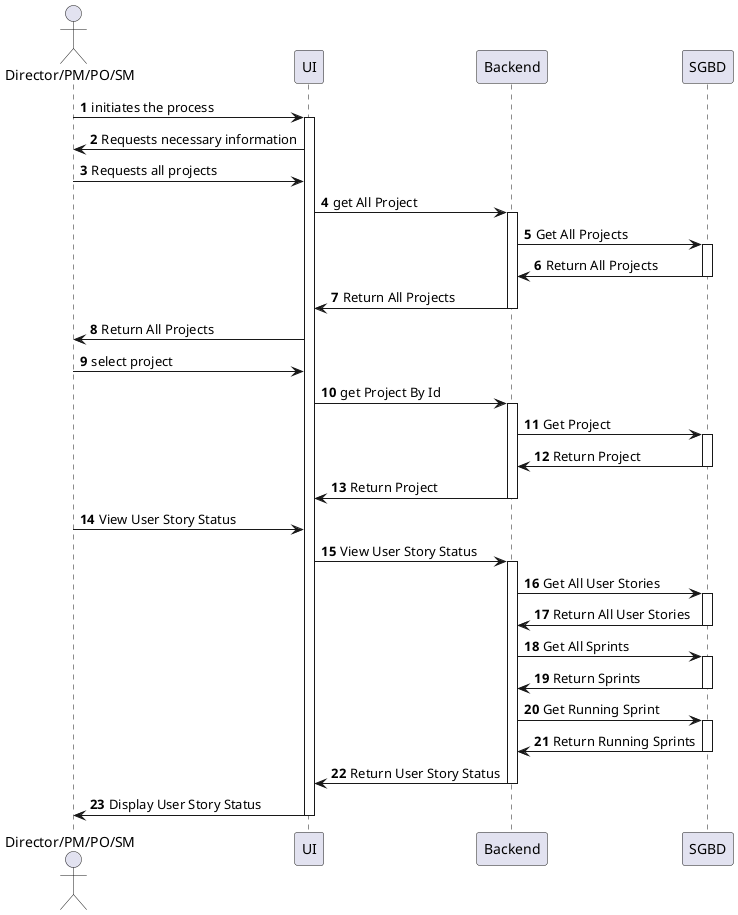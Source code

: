 @startuml
'https://plantuml.com/sequence-diagram

autonumber

actor "Director/PM/PO/SM" as actor

participant UI as ui
participant Backend as be
participant SGBD as db

actor -> ui : initiates the process
activate ui
actor <- ui : Requests necessary information

actor -> ui : Requests all projects
ui-> be : get All Project
activate be
be -> db: Get All Projects
activate db
be <- db : Return All Projects
deactivate db

ui <- be : Return All Projects
deactivate be

actor <- ui : Return All Projects

actor -> ui : select project
ui-> be : get Project By Id
activate be
be -> db: Get Project
activate db
be <- db: Return Project
deactivate db
ui <- be : Return Project
deactivate be


actor -> ui : View User Story Status
ui-> be : View User Story Status
activate be
be -> db: Get All User Stories
activate db
be <- db: Return All User Stories
deactivate db
be -> db: Get All Sprints
activate db
be <- db: Return Sprints
deactivate db


be -> db: Get Running Sprint
activate db
be <- db: Return Running Sprints
deactivate db
ui <- be : Return User Story Status
deactivate be

actor <- ui : Display User Story Status
deactivate ui








@enduml